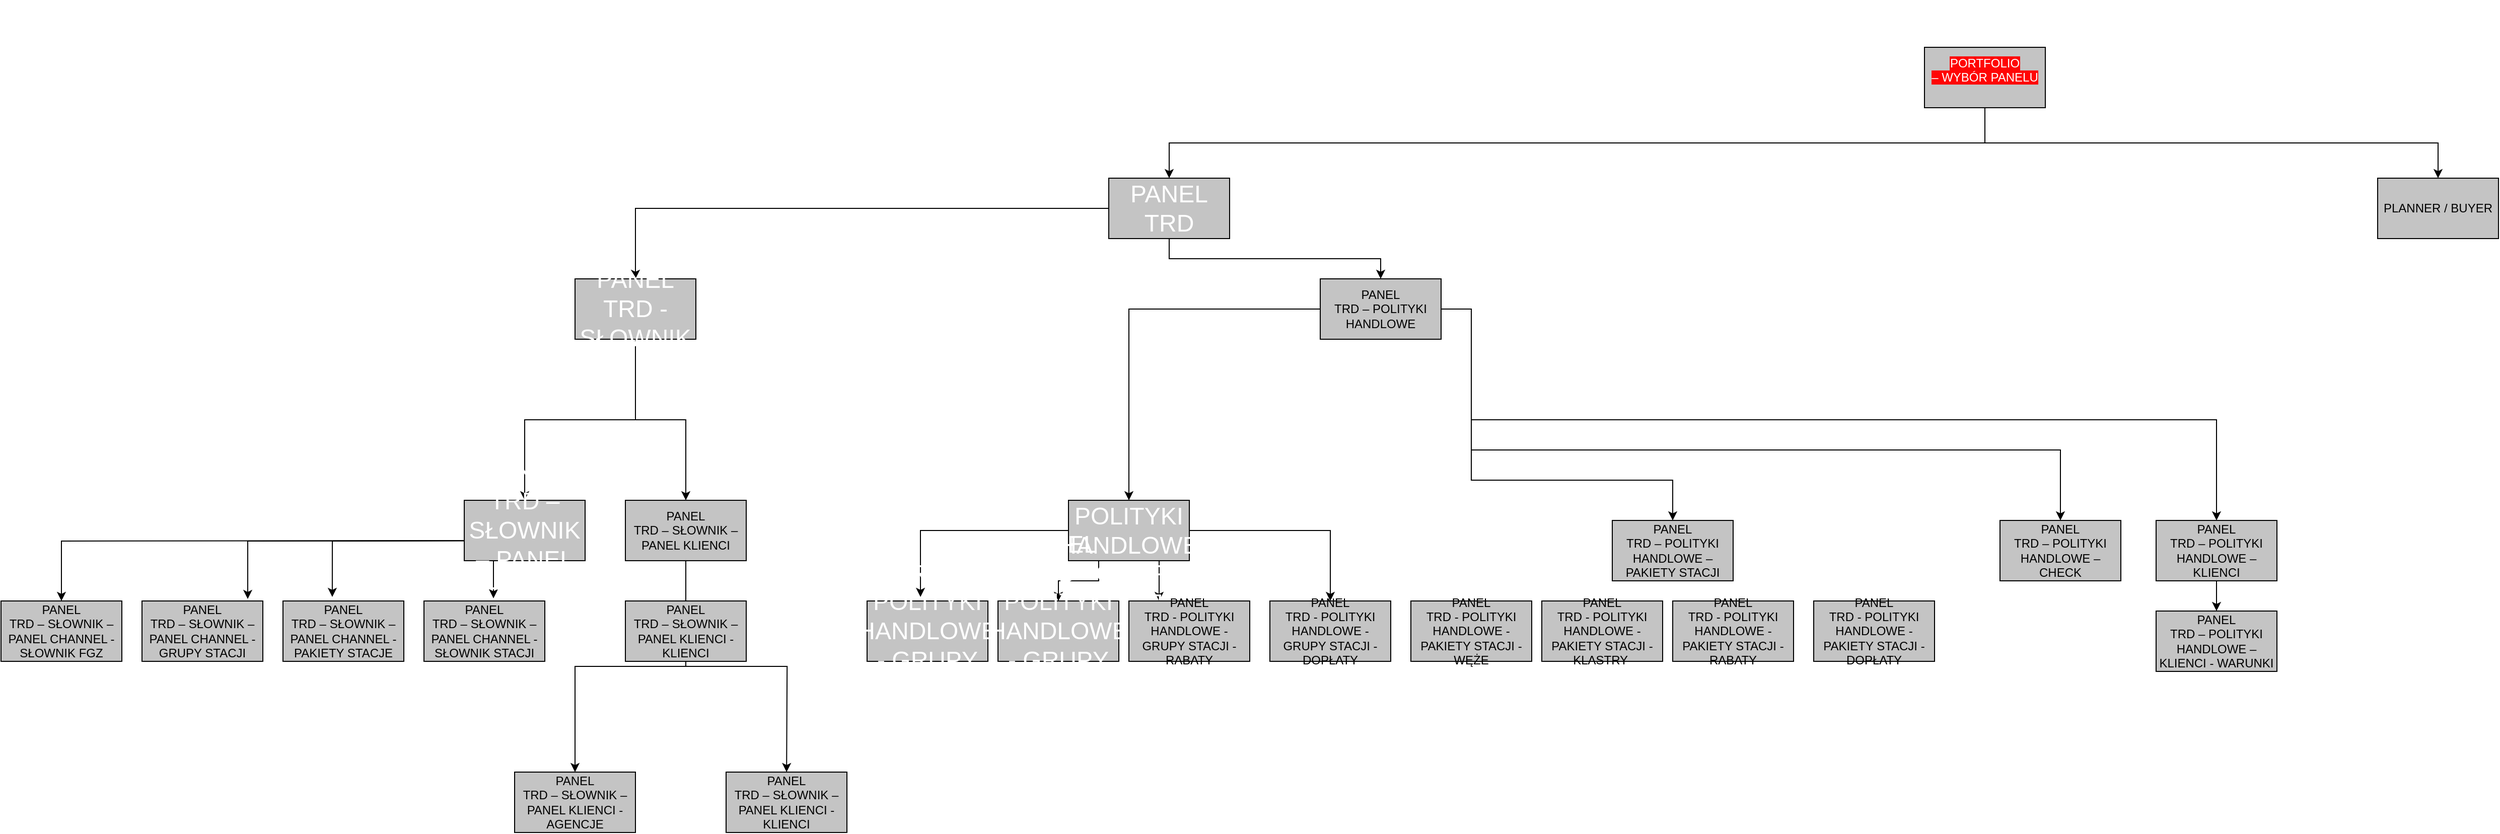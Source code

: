 <mxfile version="20.0.4" type="github"><diagram id="a-Gjb7LIIczSJzyFYvvz" name="Page-1"><mxGraphModel dx="3762" dy="2165" grid="1" gridSize="10" guides="1" tooltips="1" connect="1" arrows="1" fold="1" page="1" pageScale="1" pageWidth="850" pageHeight="1100" math="0" shadow="0"><root><mxCell id="0"/><mxCell id="1" parent="0"/><mxCell id="6Ng3Ip_zzeT4F0_DXPjZ-45" style="edgeStyle=orthogonalEdgeStyle;rounded=0;orthogonalLoop=1;jettySize=auto;html=1;exitX=0.5;exitY=1;exitDx=0;exitDy=0;entryX=0.5;entryY=0;entryDx=0;entryDy=0;fontColor=#FFFFFF;" parent="1" source="6Ng3Ip_zzeT4F0_DXPjZ-1" target="6Ng3Ip_zzeT4F0_DXPjZ-4" edge="1"><mxGeometry relative="1" as="geometry"/></mxCell><mxCell id="6Ng3Ip_zzeT4F0_DXPjZ-56" style="edgeStyle=orthogonalEdgeStyle;rounded=0;orthogonalLoop=1;jettySize=auto;html=1;exitX=0.5;exitY=1;exitDx=0;exitDy=0;entryX=0.5;entryY=0;entryDx=0;entryDy=0;fontColor=#FFFFFF;" parent="1" source="6Ng3Ip_zzeT4F0_DXPjZ-1" target="6Ng3Ip_zzeT4F0_DXPjZ-55" edge="1"><mxGeometry relative="1" as="geometry"/></mxCell><mxCell id="6Ng3Ip_zzeT4F0_DXPjZ-1" value="&lt;span style=&quot;background-color: rgb(255, 5, 5);&quot;&gt;&lt;font color=&quot;#ffffff&quot;&gt;&lt;br&gt;&lt;br&gt;&lt;br&gt;&lt;/font&gt;&lt;/span&gt;&lt;p&gt;&lt;span style=&quot;background-color: rgb(255, 5, 5);&quot;&gt;&lt;font color=&quot;#ffffff&quot;&gt;PORTFOLIO&lt;br&gt;– WYBÓR PANELU&lt;/font&gt;&lt;/span&gt;&lt;/p&gt;&lt;span style=&quot;background-color: rgb(255, 5, 5);&quot;&gt;&lt;font color=&quot;#ffffff&quot;&gt;&lt;br&gt;&lt;br&gt;&lt;br&gt;&lt;br&gt;&lt;/font&gt;&lt;/span&gt;" style="rounded=0;whiteSpace=wrap;html=1;fillColor=#C4C4C4;" parent="1" vertex="1"><mxGeometry x="340" y="-30" width="120" height="60" as="geometry"/></mxCell><mxCell id="6Ng3Ip_zzeT4F0_DXPjZ-34" style="edgeStyle=orthogonalEdgeStyle;rounded=0;orthogonalLoop=1;jettySize=auto;html=1;exitX=0.5;exitY=1;exitDx=0;exitDy=0;entryX=0.5;entryY=0;entryDx=0;entryDy=0;fontColor=#FFFFFF;" parent="1" source="6Ng3Ip_zzeT4F0_DXPjZ-4" target="6Ng3Ip_zzeT4F0_DXPjZ-22" edge="1"><mxGeometry relative="1" as="geometry"/></mxCell><mxCell id="6Ng3Ip_zzeT4F0_DXPjZ-46" style="edgeStyle=orthogonalEdgeStyle;rounded=0;orthogonalLoop=1;jettySize=auto;html=1;exitX=0;exitY=0.5;exitDx=0;exitDy=0;entryX=0.5;entryY=0;entryDx=0;entryDy=0;fontColor=#FFFFFF;" parent="1" source="6Ng3Ip_zzeT4F0_DXPjZ-4" target="6Ng3Ip_zzeT4F0_DXPjZ-5" edge="1"><mxGeometry relative="1" as="geometry"/></mxCell><mxCell id="6Ng3Ip_zzeT4F0_DXPjZ-4" value="&lt;p style=&quot;margin-top: 0pt; margin-bottom: 0pt; margin-left: 0in; direction: ltr; unicode-bidi: embed; word-break: normal;&quot;&gt;&lt;/p&gt;&lt;p style=&quot;margin-top: 0pt; margin-bottom: 0pt; margin-left: 0in; direction: ltr; unicode-bidi: embed; word-break: normal;&quot;&gt;&lt;span style=&quot;font-size:18.0pt;&lt;br/&gt;font-family:Calibri;mso-ascii-font-family:Calibri;mso-fareast-font-family:+mn-ea;&lt;br/&gt;mso-bidi-font-family:+mn-cs;mso-ascii-theme-font:minor-latin;mso-fareast-theme-font:&lt;br/&gt;minor-fareast;mso-bidi-theme-font:minor-bidi;color:white;mso-color-index:14;&lt;br/&gt;mso-font-kerning:12.0pt;language:pl;mso-style-textfill-type:solid;mso-style-textfill-fill-themecolor:&lt;br/&gt;light1;mso-style-textfill-fill-color:white;mso-style-textfill-fill-alpha:100.0%&quot;&gt;PANEL&lt;br/&gt;TRD&lt;/span&gt;&lt;/p&gt;" style="rounded=0;whiteSpace=wrap;html=1;fillColor=#C4C4C4;" parent="1" vertex="1"><mxGeometry x="-470" y="100" width="120" height="60" as="geometry"/></mxCell><mxCell id="6Ng3Ip_zzeT4F0_DXPjZ-67" style="edgeStyle=orthogonalEdgeStyle;rounded=0;orthogonalLoop=1;jettySize=auto;html=1;exitX=0.5;exitY=1;exitDx=0;exitDy=0;fontColor=#FFFFFF;" parent="1" source="6Ng3Ip_zzeT4F0_DXPjZ-5" target="6Ng3Ip_zzeT4F0_DXPjZ-7" edge="1"><mxGeometry relative="1" as="geometry"/></mxCell><mxCell id="6Ng3Ip_zzeT4F0_DXPjZ-68" style="edgeStyle=orthogonalEdgeStyle;rounded=0;orthogonalLoop=1;jettySize=auto;html=1;exitX=0.5;exitY=1;exitDx=0;exitDy=0;fontColor=#FFFFFF;" parent="1" source="6Ng3Ip_zzeT4F0_DXPjZ-5" target="6Ng3Ip_zzeT4F0_DXPjZ-47" edge="1"><mxGeometry relative="1" as="geometry"/></mxCell><mxCell id="6Ng3Ip_zzeT4F0_DXPjZ-5" value="&lt;p style=&quot;margin-top: 0pt; margin-bottom: 0pt; margin-left: 0in; direction: ltr; unicode-bidi: embed; word-break: normal;&quot;&gt;&lt;/p&gt;&lt;p style=&quot;margin-top: 0pt; margin-bottom: 0pt; margin-left: 0in; direction: ltr; unicode-bidi: embed; word-break: normal;&quot;&gt;&lt;span style=&quot;font-size:18.0pt;&lt;br/&gt;font-family:Calibri;mso-ascii-font-family:Calibri;mso-fareast-font-family:+mn-ea;&lt;br/&gt;mso-bidi-font-family:+mn-cs;mso-ascii-theme-font:minor-latin;mso-fareast-theme-font:&lt;br/&gt;minor-fareast;mso-bidi-theme-font:minor-bidi;color:white;mso-color-index:14;&lt;br/&gt;mso-font-kerning:12.0pt;language:pl;mso-style-textfill-type:solid;mso-style-textfill-fill-themecolor:&lt;br/&gt;light1;mso-style-textfill-fill-color:white;mso-style-textfill-fill-alpha:100.0%&quot;&gt;PANEL&lt;br/&gt;TRD - SŁOWNIK&lt;/span&gt;&lt;/p&gt;" style="rounded=0;whiteSpace=wrap;html=1;fillColor=#C4C4C4;" parent="1" vertex="1"><mxGeometry x="-1000" y="200" width="120" height="60" as="geometry"/></mxCell><mxCell id="6Ng3Ip_zzeT4F0_DXPjZ-42" style="edgeStyle=orthogonalEdgeStyle;rounded=0;orthogonalLoop=1;jettySize=auto;html=1;exitX=0.25;exitY=1;exitDx=0;exitDy=0;entryX=0.875;entryY=-0.033;entryDx=0;entryDy=0;entryPerimeter=0;fontColor=#FFFFFF;" parent="1" target="6Ng3Ip_zzeT4F0_DXPjZ-23" edge="1"><mxGeometry relative="1" as="geometry"><mxPoint x="-1080" y="460" as="sourcePoint"/></mxGeometry></mxCell><mxCell id="6Ng3Ip_zzeT4F0_DXPjZ-43" style="edgeStyle=orthogonalEdgeStyle;rounded=0;orthogonalLoop=1;jettySize=auto;html=1;exitX=0.75;exitY=1;exitDx=0;exitDy=0;entryX=0.408;entryY=-0.067;entryDx=0;entryDy=0;entryPerimeter=0;fontColor=#FFFFFF;" parent="1" target="6Ng3Ip_zzeT4F0_DXPjZ-24" edge="1"><mxGeometry relative="1" as="geometry"><mxPoint x="-1020" y="460" as="sourcePoint"/></mxGeometry></mxCell><mxCell id="6Ng3Ip_zzeT4F0_DXPjZ-61" style="edgeStyle=orthogonalEdgeStyle;rounded=0;orthogonalLoop=1;jettySize=auto;html=1;exitX=0.75;exitY=1;exitDx=0;exitDy=0;entryX=0.575;entryY=-0.044;entryDx=0;entryDy=0;entryPerimeter=0;fontColor=#FFFFFF;" parent="1" target="6Ng3Ip_zzeT4F0_DXPjZ-60" edge="1"><mxGeometry relative="1" as="geometry"><mxPoint x="-1020" y="460" as="sourcePoint"/></mxGeometry></mxCell><mxCell id="6Ng3Ip_zzeT4F0_DXPjZ-63" style="edgeStyle=orthogonalEdgeStyle;rounded=0;orthogonalLoop=1;jettySize=auto;html=1;exitX=0.25;exitY=1;exitDx=0;exitDy=0;entryX=0.5;entryY=0;entryDx=0;entryDy=0;fontColor=#FFFFFF;" parent="1" target="6Ng3Ip_zzeT4F0_DXPjZ-62" edge="1"><mxGeometry relative="1" as="geometry"><mxPoint x="-1080" y="460" as="sourcePoint"/></mxGeometry></mxCell><mxCell id="6Ng3Ip_zzeT4F0_DXPjZ-7" value="&lt;p style=&quot;margin-top: 0pt; margin-bottom: 0pt; margin-left: 0in; direction: ltr; unicode-bidi: embed; word-break: normal;&quot;&gt;&lt;/p&gt;&lt;p style=&quot;margin-top: 0pt; margin-bottom: 0pt; margin-left: 0in; direction: ltr; unicode-bidi: embed; word-break: normal;&quot;&gt;&lt;span style=&quot;font-size:18.0pt;&lt;br/&gt;font-family:Calibri;mso-ascii-font-family:Calibri;mso-fareast-font-family:+mn-ea;&lt;br/&gt;mso-bidi-font-family:+mn-cs;mso-ascii-theme-font:minor-latin;mso-fareast-theme-font:&lt;br/&gt;minor-fareast;mso-bidi-theme-font:minor-bidi;color:white;mso-color-index:14;&lt;br/&gt;mso-font-kerning:12.0pt;language:pl;mso-style-textfill-type:solid;mso-style-textfill-fill-themecolor:&lt;br/&gt;light1;mso-style-textfill-fill-color:white;mso-style-textfill-fill-alpha:100.0%&quot;&gt;PANEL&lt;br/&gt;TRD – SŁOWNIK – PANEL CHANNEL&lt;/span&gt;&lt;/p&gt;" style="rounded=0;whiteSpace=wrap;html=1;fillColor=#C4C4C4;" parent="1" vertex="1"><mxGeometry x="-1110" y="420" width="120" height="60" as="geometry"/></mxCell><mxCell id="6Ng3Ip_zzeT4F0_DXPjZ-26" style="edgeStyle=orthogonalEdgeStyle;rounded=0;orthogonalLoop=1;jettySize=auto;html=1;exitX=0;exitY=0.5;exitDx=0;exitDy=0;entryX=0.442;entryY=-0.067;entryDx=0;entryDy=0;entryPerimeter=0;fontColor=#FFFFFF;" parent="1" source="6Ng3Ip_zzeT4F0_DXPjZ-10" target="6Ng3Ip_zzeT4F0_DXPjZ-11" edge="1"><mxGeometry relative="1" as="geometry"/></mxCell><mxCell id="6Ng3Ip_zzeT4F0_DXPjZ-27" style="edgeStyle=orthogonalEdgeStyle;rounded=0;orthogonalLoop=1;jettySize=auto;html=1;exitX=0.25;exitY=1;exitDx=0;exitDy=0;fontColor=#FFFFFF;exitPerimeter=0;" parent="1" source="6Ng3Ip_zzeT4F0_DXPjZ-10" target="6Ng3Ip_zzeT4F0_DXPjZ-14" edge="1"><mxGeometry relative="1" as="geometry"/></mxCell><mxCell id="6Ng3Ip_zzeT4F0_DXPjZ-28" style="edgeStyle=orthogonalEdgeStyle;rounded=0;orthogonalLoop=1;jettySize=auto;html=1;exitX=0.75;exitY=1;exitDx=0;exitDy=0;entryX=0.25;entryY=0;entryDx=0;entryDy=0;fontColor=#FFFFFF;" parent="1" source="6Ng3Ip_zzeT4F0_DXPjZ-10" target="6Ng3Ip_zzeT4F0_DXPjZ-15" edge="1"><mxGeometry relative="1" as="geometry"/></mxCell><mxCell id="6Ng3Ip_zzeT4F0_DXPjZ-30" style="edgeStyle=orthogonalEdgeStyle;rounded=0;orthogonalLoop=1;jettySize=auto;html=1;exitX=1;exitY=0.5;exitDx=0;exitDy=0;entryX=0.5;entryY=0;entryDx=0;entryDy=0;fontColor=#FFFFFF;" parent="1" source="6Ng3Ip_zzeT4F0_DXPjZ-10" target="6Ng3Ip_zzeT4F0_DXPjZ-16" edge="1"><mxGeometry relative="1" as="geometry"/></mxCell><mxCell id="6Ng3Ip_zzeT4F0_DXPjZ-10" value="&lt;p style=&quot;margin-top: 0pt; margin-bottom: 0pt; margin-left: 0in; direction: ltr; unicode-bidi: embed; word-break: normal;&quot;&gt;&lt;/p&gt;&lt;p style=&quot;margin-top: 0pt; margin-bottom: 0pt; margin-left: 0in; direction: ltr; unicode-bidi: embed; word-break: normal;&quot;&gt;&lt;span style=&quot;font-size:18.0pt;&lt;br/&gt;font-family:Calibri;mso-ascii-font-family:Calibri;mso-fareast-font-family:+mn-ea;&lt;br/&gt;mso-bidi-font-family:+mn-cs;mso-ascii-theme-font:minor-latin;mso-fareast-theme-font:&lt;br/&gt;minor-fareast;mso-bidi-theme-font:minor-bidi;color:white;mso-color-index:14;&lt;br/&gt;mso-font-kerning:12.0pt;language:pl;mso-style-textfill-type:solid;mso-style-textfill-fill-themecolor:&lt;br/&gt;light1;mso-style-textfill-fill-color:white;mso-style-textfill-fill-alpha:100.0%&quot;&gt;PANEL&lt;br/&gt;TRD – POLITYKI HANDLOWE – GRUPY STACJI&lt;/span&gt;&lt;/p&gt;" style="rounded=0;whiteSpace=wrap;html=1;fillColor=#C4C4C4;" parent="1" vertex="1"><mxGeometry x="-510" y="420" width="120" height="60" as="geometry"/></mxCell><mxCell id="6Ng3Ip_zzeT4F0_DXPjZ-11" value="&lt;p style=&quot;margin-top: 0pt; margin-bottom: 0pt; margin-left: 0in; direction: ltr; unicode-bidi: embed; word-break: normal;&quot;&gt;&lt;/p&gt;&lt;p style=&quot;margin-top: 0pt; margin-bottom: 0pt; margin-left: 0in; direction: ltr; unicode-bidi: embed; word-break: normal;&quot;&gt;&lt;span style=&quot;font-size:18.0pt;&lt;br/&gt;font-family:Calibri;mso-ascii-font-family:Calibri;mso-fareast-font-family:+mn-ea;&lt;br/&gt;mso-bidi-font-family:+mn-cs;mso-ascii-theme-font:minor-latin;mso-fareast-theme-font:&lt;br/&gt;minor-fareast;mso-bidi-theme-font:minor-bidi;color:white;mso-color-index:14;&lt;br/&gt;mso-font-kerning:12.0pt;language:pl;mso-style-textfill-type:solid;mso-style-textfill-fill-themecolor:&lt;br/&gt;light1;mso-style-textfill-fill-color:white;mso-style-textfill-fill-alpha:100.0%&quot;&gt;PANEL&lt;br/&gt;TRD - POLITYKI HANDLOWE - GRUPY STACJI - WĘŻE&lt;/span&gt;&lt;/p&gt;" style="rounded=0;whiteSpace=wrap;html=1;fillColor=#C4C4C4;" parent="1" vertex="1"><mxGeometry x="-710" y="520" width="120" height="60" as="geometry"/></mxCell><mxCell id="6Ng3Ip_zzeT4F0_DXPjZ-12" style="edgeStyle=orthogonalEdgeStyle;rounded=0;orthogonalLoop=1;jettySize=auto;html=1;exitX=0.5;exitY=1;exitDx=0;exitDy=0;fontColor=#FFFFFF;" parent="1" source="6Ng3Ip_zzeT4F0_DXPjZ-11" target="6Ng3Ip_zzeT4F0_DXPjZ-11" edge="1"><mxGeometry relative="1" as="geometry"/></mxCell><mxCell id="6Ng3Ip_zzeT4F0_DXPjZ-14" value="&lt;p style=&quot;margin-top: 0pt; margin-bottom: 0pt; margin-left: 0in; direction: ltr; unicode-bidi: embed; word-break: normal;&quot;&gt;&lt;/p&gt;&lt;p style=&quot;margin-top: 0pt; margin-bottom: 0pt; margin-left: 0in; direction: ltr; unicode-bidi: embed; word-break: normal;&quot;&gt;&lt;span style=&quot;font-size:18.0pt;&lt;br/&gt;font-family:Calibri;mso-ascii-font-family:Calibri;mso-fareast-font-family:+mn-ea;&lt;br/&gt;mso-bidi-font-family:+mn-cs;mso-ascii-theme-font:minor-latin;mso-fareast-theme-font:&lt;br/&gt;minor-fareast;mso-bidi-theme-font:minor-bidi;color:white;mso-color-index:14;&lt;br/&gt;mso-font-kerning:12.0pt;language:pl;mso-style-textfill-type:solid;mso-style-textfill-fill-themecolor:&lt;br/&gt;light1;mso-style-textfill-fill-color:white;mso-style-textfill-fill-alpha:100.0%&quot;&gt;PANEL&lt;br/&gt;TRD - POLITYKI HANDLOWE - GRUPY STACJI - KLASTRY&amp;nbsp;&lt;/span&gt;&lt;/p&gt;" style="rounded=0;whiteSpace=wrap;html=1;fillColor=#C4C4C4;" parent="1" vertex="1"><mxGeometry x="-580" y="520" width="120" height="60" as="geometry"/></mxCell><mxCell id="6Ng3Ip_zzeT4F0_DXPjZ-15" value="&lt;p style=&quot;margin-top: 0pt; margin-bottom: 0pt; margin-left: 0in; direction: ltr; unicode-bidi: embed; word-break: normal;&quot;&gt;&lt;/p&gt;&lt;p style=&quot;margin-top: 0pt; margin-bottom: 0pt; margin-left: 0in; direction: ltr; unicode-bidi: embed; word-break: normal;&quot;&gt;&lt;span&gt;PANEL&lt;br&gt;TRD - POLITYKI HANDLOWE - GRUPY STACJI - RABATY&lt;/span&gt;&lt;/p&gt;" style="rounded=0;whiteSpace=wrap;html=1;fillColor=#C4C4C4;" parent="1" vertex="1"><mxGeometry x="-450" y="520" width="120" height="60" as="geometry"/></mxCell><mxCell id="6Ng3Ip_zzeT4F0_DXPjZ-16" value="&lt;p style=&quot;margin-top: 0pt; margin-bottom: 0pt; margin-left: 0in; direction: ltr; unicode-bidi: embed; word-break: normal;&quot;&gt;&lt;/p&gt;&lt;p style=&quot;margin-top: 0pt; margin-bottom: 0pt; margin-left: 0in; direction: ltr; unicode-bidi: embed; word-break: normal;&quot;&gt;&lt;span&gt;PANEL&lt;br&gt;TRD - POLITYKI HANDLOWE - GRUPY STACJI - DOPŁATY&lt;/span&gt;&lt;/p&gt;" style="rounded=0;whiteSpace=wrap;html=1;fillColor=#C4C4C4;" parent="1" vertex="1"><mxGeometry x="-310" y="520" width="120" height="60" as="geometry"/></mxCell><mxCell id="6Ng3Ip_zzeT4F0_DXPjZ-17" value="&lt;p style=&quot;margin-top: 0pt; margin-bottom: 0pt; margin-left: 0in; direction: ltr; unicode-bidi: embed; word-break: normal;&quot;&gt;&lt;/p&gt;&lt;p style=&quot;margin-top: 0pt; margin-bottom: 0pt; margin-left: 0in; direction: ltr; unicode-bidi: embed; word-break: normal;&quot;&gt;&lt;span&gt;PANEL&lt;br&gt;TRD – POLITYKI HANDLOWE – PAKIETY STACJI&lt;/span&gt;&lt;/p&gt;" style="rounded=0;whiteSpace=wrap;html=1;fillColor=#C4C4C4;" parent="1" vertex="1"><mxGeometry x="30" y="440" width="120" height="60" as="geometry"/></mxCell><mxCell id="6Ng3Ip_zzeT4F0_DXPjZ-18" value="&lt;p style=&quot;margin-top: 0pt; margin-bottom: 0pt; margin-left: 0in; direction: ltr; unicode-bidi: embed; word-break: normal;&quot;&gt;&lt;/p&gt;&lt;p style=&quot;margin-top: 0pt; margin-bottom: 0pt; margin-left: 0in; direction: ltr; unicode-bidi: embed; word-break: normal;&quot;&gt;&lt;span&gt;PANEL&lt;br&gt;TRD - POLITYKI HANDLOWE - PAKIETY STACJI - WĘŻE&lt;/span&gt;&lt;/p&gt;" style="rounded=0;whiteSpace=wrap;html=1;fillColor=#C4C4C4;" parent="1" vertex="1"><mxGeometry x="-170" y="520" width="120" height="60" as="geometry"/></mxCell><mxCell id="6Ng3Ip_zzeT4F0_DXPjZ-19" value="&lt;p style=&quot;margin-top: 0pt; margin-bottom: 0pt; margin-left: 0in; direction: ltr; unicode-bidi: embed; word-break: normal;&quot;&gt;&lt;/p&gt;&lt;p style=&quot;margin-top: 0pt; margin-bottom: 0pt; margin-left: 0in; direction: ltr; unicode-bidi: embed; word-break: normal;&quot;&gt;&lt;span&gt;PANEL&lt;br&gt;TRD - POLITYKI HANDLOWE - PAKIETY STACJI - KLASTRY&amp;nbsp;&lt;/span&gt;&lt;/p&gt;" style="rounded=0;whiteSpace=wrap;html=1;fillColor=#C4C4C4;" parent="1" vertex="1"><mxGeometry x="-40" y="520" width="120" height="60" as="geometry"/></mxCell><mxCell id="6Ng3Ip_zzeT4F0_DXPjZ-20" value="&lt;p style=&quot;margin-top: 0pt; margin-bottom: 0pt; margin-left: 0in; direction: ltr; unicode-bidi: embed; word-break: normal;&quot;&gt;&lt;/p&gt;&lt;p style=&quot;margin-top: 0pt; margin-bottom: 0pt; margin-left: 0in; direction: ltr; unicode-bidi: embed; word-break: normal;&quot;&gt;&lt;span&gt;PANEL&lt;br&gt;TRD - POLITYKI HANDLOWE - PAKIETY STACJI - RABATY&lt;/span&gt;&lt;/p&gt;" style="rounded=0;whiteSpace=wrap;html=1;fillColor=#C4C4C4;" parent="1" vertex="1"><mxGeometry x="90" y="520" width="120" height="60" as="geometry"/></mxCell><mxCell id="6Ng3Ip_zzeT4F0_DXPjZ-21" value="&lt;p style=&quot;margin-top: 0pt; margin-bottom: 0pt; margin-left: 0in; direction: ltr; unicode-bidi: embed; word-break: normal;&quot;&gt;&lt;/p&gt;&lt;p style=&quot;margin-top: 0pt; margin-bottom: 0pt; margin-left: 0in; direction: ltr; unicode-bidi: embed; word-break: normal;&quot;&gt;&lt;span&gt;PANEL&lt;br&gt;TRD - POLITYKI HANDLOWE - PAKIETY STACJI - DOPŁATY&lt;/span&gt;&lt;/p&gt;" style="rounded=0;whiteSpace=wrap;html=1;fillColor=#C4C4C4;" parent="1" vertex="1"><mxGeometry x="230" y="520" width="120" height="60" as="geometry"/></mxCell><mxCell id="6Ng3Ip_zzeT4F0_DXPjZ-25" style="edgeStyle=orthogonalEdgeStyle;rounded=0;orthogonalLoop=1;jettySize=auto;html=1;exitX=0;exitY=0.5;exitDx=0;exitDy=0;fontColor=#FFFFFF;" parent="1" source="6Ng3Ip_zzeT4F0_DXPjZ-22" target="6Ng3Ip_zzeT4F0_DXPjZ-10" edge="1"><mxGeometry relative="1" as="geometry"/></mxCell><mxCell id="6Ng3Ip_zzeT4F0_DXPjZ-31" style="edgeStyle=orthogonalEdgeStyle;rounded=0;orthogonalLoop=1;jettySize=auto;html=1;exitX=1;exitY=0.5;exitDx=0;exitDy=0;entryX=0.5;entryY=0;entryDx=0;entryDy=0;fontColor=#FFFFFF;" parent="1" source="6Ng3Ip_zzeT4F0_DXPjZ-22" target="6Ng3Ip_zzeT4F0_DXPjZ-17" edge="1"><mxGeometry relative="1" as="geometry"><Array as="points"><mxPoint x="-110" y="400"/><mxPoint x="90" y="400"/></Array></mxGeometry></mxCell><mxCell id="6Ng3Ip_zzeT4F0_DXPjZ-33" style="edgeStyle=orthogonalEdgeStyle;rounded=0;orthogonalLoop=1;jettySize=auto;html=1;exitX=1;exitY=0;exitDx=0;exitDy=0;entryX=0.5;entryY=0;entryDx=0;entryDy=0;fontColor=#FFFFFF;" parent="1" source="6Ng3Ip_zzeT4F0_DXPjZ-22" target="6Ng3Ip_zzeT4F0_DXPjZ-32" edge="1"><mxGeometry relative="1" as="geometry"><Array as="points"><mxPoint x="-140" y="230"/><mxPoint x="-110" y="230"/><mxPoint x="-110" y="370"/><mxPoint x="475" y="370"/></Array></mxGeometry></mxCell><mxCell id="6Ng3Ip_zzeT4F0_DXPjZ-37" style="edgeStyle=orthogonalEdgeStyle;rounded=0;orthogonalLoop=1;jettySize=auto;html=1;exitX=1;exitY=0.25;exitDx=0;exitDy=0;fontColor=#FFFFFF;" parent="1" source="6Ng3Ip_zzeT4F0_DXPjZ-22" target="6Ng3Ip_zzeT4F0_DXPjZ-36" edge="1"><mxGeometry relative="1" as="geometry"><Array as="points"><mxPoint x="-140" y="230"/><mxPoint x="-110" y="230"/><mxPoint x="-110" y="340"/><mxPoint x="630" y="340"/></Array></mxGeometry></mxCell><mxCell id="6Ng3Ip_zzeT4F0_DXPjZ-22" value="&lt;p style=&quot;margin-top: 0pt; margin-bottom: 0pt; margin-left: 0in; direction: ltr; unicode-bidi: embed; word-break: normal;&quot;&gt;&lt;/p&gt;&lt;p style=&quot;margin-top: 0pt; margin-bottom: 0pt; margin-left: 0in; direction: ltr; unicode-bidi: embed; word-break: normal;&quot;&gt;&lt;span&gt;PANEL&lt;br&gt;TRD – POLITYKI HANDLOWE&lt;/span&gt;&lt;/p&gt;" style="rounded=0;whiteSpace=wrap;html=1;fillColor=#C4C4C4;" parent="1" vertex="1"><mxGeometry x="-260" y="200" width="120" height="60" as="geometry"/></mxCell><mxCell id="6Ng3Ip_zzeT4F0_DXPjZ-23" value="&lt;p style=&quot;margin-top: 0pt; margin-bottom: 0pt; margin-left: 0in; direction: ltr; unicode-bidi: embed; word-break: normal;&quot;&gt;&lt;/p&gt;&lt;p style=&quot;margin-top: 0pt; margin-bottom: 0pt; margin-left: 0in; direction: ltr; unicode-bidi: embed; word-break: normal;&quot;&gt;&lt;span&gt;PANEL&lt;br&gt;TRD – SŁOWNIK – PANEL CHANNEL - GRUPY STACJI&lt;/span&gt;&lt;/p&gt;" style="rounded=0;whiteSpace=wrap;html=1;fillColor=#C4C4C4;" parent="1" vertex="1"><mxGeometry x="-1430" y="520" width="120" height="60" as="geometry"/></mxCell><mxCell id="6Ng3Ip_zzeT4F0_DXPjZ-24" value="&lt;p style=&quot;margin-top: 0pt; margin-bottom: 0pt; margin-left: 0in; direction: ltr; unicode-bidi: embed; word-break: normal;&quot;&gt;&lt;/p&gt;&lt;p style=&quot;margin-top: 0pt; margin-bottom: 0pt; margin-left: 0in; direction: ltr; unicode-bidi: embed; word-break: normal;&quot;&gt;&lt;span&gt;PANEL&lt;br&gt;TRD – SŁOWNIK – PANEL CHANNEL - PAKIETY STACJE&lt;/span&gt;&lt;/p&gt;" style="rounded=0;whiteSpace=wrap;html=1;fillColor=#C4C4C4;" parent="1" vertex="1"><mxGeometry x="-1290" y="520" width="120" height="60" as="geometry"/></mxCell><mxCell id="6Ng3Ip_zzeT4F0_DXPjZ-32" value="&lt;p style=&quot;margin-top: 0pt; margin-bottom: 0pt; margin-left: 0in; direction: ltr; unicode-bidi: embed; word-break: normal;&quot;&gt;&lt;/p&gt;&lt;p style=&quot;margin-top: 0pt; margin-bottom: 0pt; margin-left: 0in; direction: ltr; unicode-bidi: embed; word-break: normal;&quot;&gt;&lt;span&gt;PANEL&lt;br&gt;TRD – POLITYKI HANDLOWE – CHECK&lt;/span&gt;&lt;/p&gt;" style="rounded=0;whiteSpace=wrap;html=1;fillColor=#C4C4C4;" parent="1" vertex="1"><mxGeometry x="415" y="440" width="120" height="60" as="geometry"/></mxCell><mxCell id="6Ng3Ip_zzeT4F0_DXPjZ-39" style="edgeStyle=orthogonalEdgeStyle;rounded=0;orthogonalLoop=1;jettySize=auto;html=1;exitX=0.5;exitY=1;exitDx=0;exitDy=0;entryX=0.5;entryY=0;entryDx=0;entryDy=0;fontColor=#FFFFFF;" parent="1" source="6Ng3Ip_zzeT4F0_DXPjZ-36" target="6Ng3Ip_zzeT4F0_DXPjZ-38" edge="1"><mxGeometry relative="1" as="geometry"/></mxCell><mxCell id="6Ng3Ip_zzeT4F0_DXPjZ-36" value="&lt;p style=&quot;margin-top: 0pt; margin-bottom: 0pt; margin-left: 0in; direction: ltr; unicode-bidi: embed; word-break: normal;&quot;&gt;&lt;/p&gt;&lt;p style=&quot;margin-top: 0pt; margin-bottom: 0pt; margin-left: 0in; direction: ltr; unicode-bidi: embed; word-break: normal;&quot;&gt;&lt;span&gt;PANEL&lt;br&gt;TRD – POLITYKI HANDLOWE – KLIENCI&lt;/span&gt;&lt;/p&gt;" style="rounded=0;whiteSpace=wrap;html=1;fillColor=#C4C4C4;" parent="1" vertex="1"><mxGeometry x="570" y="440" width="120" height="60" as="geometry"/></mxCell><mxCell id="6Ng3Ip_zzeT4F0_DXPjZ-38" value="&lt;p style=&quot;margin-top: 0pt; margin-bottom: 0pt; margin-left: 0in; direction: ltr; unicode-bidi: embed; word-break: normal;&quot;&gt;&lt;/p&gt;&lt;p style=&quot;margin-top: 0pt; margin-bottom: 0pt; margin-left: 0in; direction: ltr; unicode-bidi: embed; word-break: normal;&quot;&gt;&lt;span&gt;PANEL&lt;br&gt;TRD – POLITYKI HANDLOWE – KLIENCI - WARUNKI&lt;/span&gt;&lt;/p&gt;" style="rounded=0;whiteSpace=wrap;html=1;fillColor=#C4C4C4;" parent="1" vertex="1"><mxGeometry x="570" y="530" width="120" height="60" as="geometry"/></mxCell><mxCell id="6Ng3Ip_zzeT4F0_DXPjZ-53" style="edgeStyle=orthogonalEdgeStyle;rounded=0;orthogonalLoop=1;jettySize=auto;html=1;exitX=0.5;exitY=1;exitDx=0;exitDy=0;entryX=0.5;entryY=0;entryDx=0;entryDy=0;fontColor=#FFFFFF;" parent="1" source="6Ng3Ip_zzeT4F0_DXPjZ-47" target="6Ng3Ip_zzeT4F0_DXPjZ-52" edge="1"><mxGeometry relative="1" as="geometry"/></mxCell><mxCell id="6Ng3Ip_zzeT4F0_DXPjZ-58" style="edgeStyle=orthogonalEdgeStyle;rounded=0;orthogonalLoop=1;jettySize=auto;html=1;exitX=0.5;exitY=1;exitDx=0;exitDy=0;fontColor=#FFFFFF;" parent="1" source="6Ng3Ip_zzeT4F0_DXPjZ-47" edge="1"><mxGeometry relative="1" as="geometry"><mxPoint x="-789.933" y="690" as="targetPoint"/></mxGeometry></mxCell><mxCell id="6Ng3Ip_zzeT4F0_DXPjZ-47" value="&lt;p style=&quot;margin-top: 0pt; margin-bottom: 0pt; margin-left: 0in; direction: ltr; unicode-bidi: embed; word-break: normal;&quot;&gt;&lt;/p&gt;&lt;p style=&quot;margin-top: 0pt; margin-bottom: 0pt; margin-left: 0in; direction: ltr; unicode-bidi: embed; word-break: normal;&quot;&gt;&lt;span&gt;PANEL&lt;br&gt;TRD – SŁOWNIK – PANEL KLIENCI&lt;/span&gt;&lt;/p&gt;" style="rounded=0;whiteSpace=wrap;html=1;fillColor=#C4C4C4;" parent="1" vertex="1"><mxGeometry x="-950" y="420" width="120" height="60" as="geometry"/></mxCell><mxCell id="6Ng3Ip_zzeT4F0_DXPjZ-52" value="&lt;p style=&quot;margin-top: 0pt; margin-bottom: 0pt; margin-left: 0in; direction: ltr; unicode-bidi: embed; word-break: normal;&quot;&gt;&lt;/p&gt;&lt;p style=&quot;margin-top: 0pt; margin-bottom: 0pt; margin-left: 0in; direction: ltr; unicode-bidi: embed; word-break: normal;&quot;&gt;PANEL&lt;br&gt;TRD – SŁOWNIK – PANEL KLIENCI - AGENCJE&lt;br&gt;&lt;/p&gt;" style="rounded=0;whiteSpace=wrap;html=1;fillColor=#C4C4C4;" parent="1" vertex="1"><mxGeometry x="-1060" y="690" width="120" height="60" as="geometry"/></mxCell><mxCell id="6Ng3Ip_zzeT4F0_DXPjZ-55" value="&lt;p style=&quot;margin-top: 0pt; margin-bottom: 0pt; margin-left: 0in; direction: ltr; unicode-bidi: embed; word-break: normal;&quot;&gt;&lt;/p&gt;&lt;p style=&quot;margin-top: 0pt; margin-bottom: 0pt; margin-left: 0in; direction: ltr; unicode-bidi: embed; word-break: normal;&quot;&gt;PLANNER / BUYER&lt;/p&gt;" style="rounded=0;whiteSpace=wrap;html=1;fillColor=#C4C4C4;" parent="1" vertex="1"><mxGeometry x="790" y="100" width="120" height="60" as="geometry"/></mxCell><mxCell id="6Ng3Ip_zzeT4F0_DXPjZ-57" value="&lt;p style=&quot;margin-top: 0pt; margin-bottom: 0pt; margin-left: 0in; direction: ltr; unicode-bidi: embed; word-break: normal;&quot;&gt;&lt;/p&gt;&lt;p style=&quot;margin-top: 0pt; margin-bottom: 0pt; margin-left: 0in; direction: ltr; unicode-bidi: embed; word-break: normal;&quot;&gt;&lt;span&gt;PANEL&lt;br&gt;TRD – SŁOWNIK – PANEL KLIENCI - KLIENCI&lt;/span&gt;&lt;/p&gt;" style="rounded=0;whiteSpace=wrap;html=1;fillColor=#C4C4C4;" parent="1" vertex="1"><mxGeometry x="-950" y="520" width="120" height="60" as="geometry"/></mxCell><mxCell id="6Ng3Ip_zzeT4F0_DXPjZ-60" value="&lt;p style=&quot;margin-top: 0pt; margin-bottom: 0pt; margin-left: 0in; direction: ltr; unicode-bidi: embed; word-break: normal;&quot;&gt;&lt;/p&gt;&lt;p style=&quot;margin-top: 0pt; margin-bottom: 0pt; margin-left: 0in; direction: ltr; unicode-bidi: embed; word-break: normal;&quot;&gt;&lt;span&gt;PANEL&lt;br&gt;TRD – SŁOWNIK – PANEL CHANNEL - SŁOWNIK STACJI&lt;/span&gt;&lt;/p&gt;" style="rounded=0;whiteSpace=wrap;html=1;fillColor=#C4C4C4;" parent="1" vertex="1"><mxGeometry x="-1150" y="520" width="120" height="60" as="geometry"/></mxCell><mxCell id="6Ng3Ip_zzeT4F0_DXPjZ-62" value="&lt;p style=&quot;margin-top: 0pt; margin-bottom: 0pt; margin-left: 0in; direction: ltr; unicode-bidi: embed; word-break: normal;&quot;&gt;&lt;/p&gt;&lt;p style=&quot;margin-top: 0pt; margin-bottom: 0pt; margin-left: 0in; direction: ltr; unicode-bidi: embed; word-break: normal;&quot;&gt;&lt;span&gt;PANEL&lt;br&gt;TRD – SŁOWNIK – PANEL CHANNEL - SŁOWNIK FGZ&lt;/span&gt;&lt;/p&gt;" style="rounded=0;whiteSpace=wrap;html=1;fillColor=#C4C4C4;" parent="1" vertex="1"><mxGeometry x="-1570" y="520" width="120" height="60" as="geometry"/></mxCell><mxCell id="6Ng3Ip_zzeT4F0_DXPjZ-65" value="&lt;p style=&quot;margin-top: 0pt; margin-bottom: 0pt; margin-left: 0in; direction: ltr; unicode-bidi: embed; word-break: normal;&quot;&gt;&lt;/p&gt;&lt;p style=&quot;margin-top: 0pt; margin-bottom: 0pt; margin-left: 0in; direction: ltr; unicode-bidi: embed; word-break: normal;&quot;&gt;PANEL&lt;br&gt;TRD – SŁOWNIK – PANEL KLIENCI - KLIENCI&lt;br&gt;&lt;/p&gt;" style="rounded=0;whiteSpace=wrap;html=1;fillColor=#C4C4C4;" parent="1" vertex="1"><mxGeometry x="-850" y="690" width="120" height="60" as="geometry"/></mxCell></root></mxGraphModel></diagram></mxfile>
